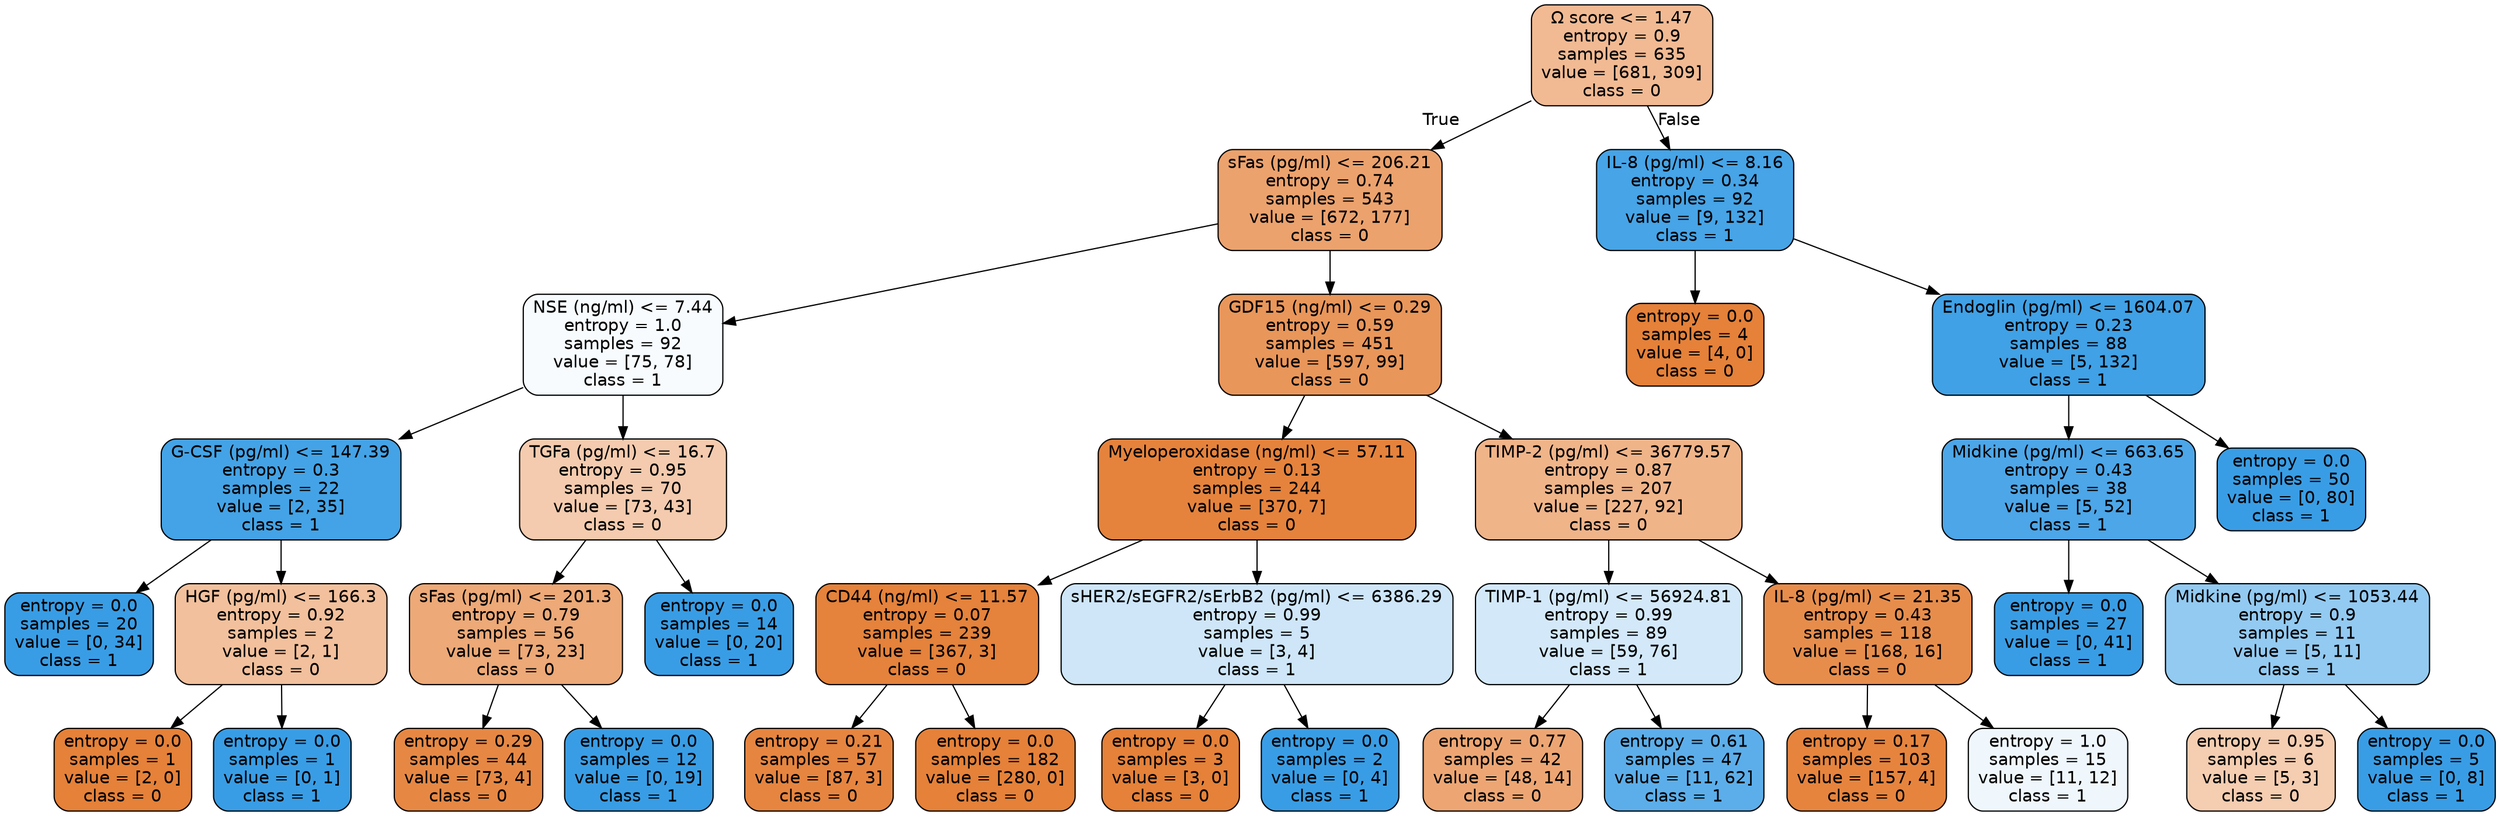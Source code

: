 digraph Tree {
node [shape=box, style="filled, rounded", color="black", fontname="helvetica"] ;
edge [fontname="helvetica"] ;
0 [label="Ω score <= 1.47\nentropy = 0.9\nsamples = 635\nvalue = [681, 309]\nclass = 0", fillcolor="#f1ba93"] ;
1 [label="sFas (pg/ml) <= 206.21\nentropy = 0.74\nsamples = 543\nvalue = [672, 177]\nclass = 0", fillcolor="#eca26d"] ;
0 -> 1 [labeldistance=2.5, labelangle=45, headlabel="True"] ;
2 [label="NSE (ng/ml) <= 7.44\nentropy = 1.0\nsamples = 92\nvalue = [75, 78]\nclass = 1", fillcolor="#f7fbfe"] ;
1 -> 2 ;
3 [label="G-CSF (pg/ml) <= 147.39\nentropy = 0.3\nsamples = 22\nvalue = [2, 35]\nclass = 1", fillcolor="#44a3e6"] ;
2 -> 3 ;
4 [label="entropy = 0.0\nsamples = 20\nvalue = [0, 34]\nclass = 1", fillcolor="#399de5"] ;
3 -> 4 ;
5 [label="HGF (pg/ml) <= 166.3\nentropy = 0.92\nsamples = 2\nvalue = [2, 1]\nclass = 0", fillcolor="#f2c09c"] ;
3 -> 5 ;
6 [label="entropy = 0.0\nsamples = 1\nvalue = [2, 0]\nclass = 0", fillcolor="#e58139"] ;
5 -> 6 ;
7 [label="entropy = 0.0\nsamples = 1\nvalue = [0, 1]\nclass = 1", fillcolor="#399de5"] ;
5 -> 7 ;
8 [label="TGFa (pg/ml) <= 16.7\nentropy = 0.95\nsamples = 70\nvalue = [73, 43]\nclass = 0", fillcolor="#f4cbae"] ;
2 -> 8 ;
9 [label="sFas (pg/ml) <= 201.3\nentropy = 0.79\nsamples = 56\nvalue = [73, 23]\nclass = 0", fillcolor="#eda977"] ;
8 -> 9 ;
10 [label="entropy = 0.29\nsamples = 44\nvalue = [73, 4]\nclass = 0", fillcolor="#e68844"] ;
9 -> 10 ;
11 [label="entropy = 0.0\nsamples = 12\nvalue = [0, 19]\nclass = 1", fillcolor="#399de5"] ;
9 -> 11 ;
12 [label="entropy = 0.0\nsamples = 14\nvalue = [0, 20]\nclass = 1", fillcolor="#399de5"] ;
8 -> 12 ;
13 [label="GDF15 (ng/ml) <= 0.29\nentropy = 0.59\nsamples = 451\nvalue = [597, 99]\nclass = 0", fillcolor="#e9965a"] ;
1 -> 13 ;
14 [label="Myeloperoxidase (ng/ml) <= 57.11\nentropy = 0.13\nsamples = 244\nvalue = [370, 7]\nclass = 0", fillcolor="#e5833d"] ;
13 -> 14 ;
15 [label="CD44 (ng/ml) <= 11.57\nentropy = 0.07\nsamples = 239\nvalue = [367, 3]\nclass = 0", fillcolor="#e5823b"] ;
14 -> 15 ;
16 [label="entropy = 0.21\nsamples = 57\nvalue = [87, 3]\nclass = 0", fillcolor="#e68540"] ;
15 -> 16 ;
17 [label="entropy = 0.0\nsamples = 182\nvalue = [280, 0]\nclass = 0", fillcolor="#e58139"] ;
15 -> 17 ;
18 [label="sHER2/sEGFR2/sErbB2 (pg/ml) <= 6386.29\nentropy = 0.99\nsamples = 5\nvalue = [3, 4]\nclass = 1", fillcolor="#cee6f8"] ;
14 -> 18 ;
19 [label="entropy = 0.0\nsamples = 3\nvalue = [3, 0]\nclass = 0", fillcolor="#e58139"] ;
18 -> 19 ;
20 [label="entropy = 0.0\nsamples = 2\nvalue = [0, 4]\nclass = 1", fillcolor="#399de5"] ;
18 -> 20 ;
21 [label="TIMP-2 (pg/ml) <= 36779.57\nentropy = 0.87\nsamples = 207\nvalue = [227, 92]\nclass = 0", fillcolor="#f0b489"] ;
13 -> 21 ;
22 [label="TIMP-1 (pg/ml) <= 56924.81\nentropy = 0.99\nsamples = 89\nvalue = [59, 76]\nclass = 1", fillcolor="#d3e9f9"] ;
21 -> 22 ;
23 [label="entropy = 0.77\nsamples = 42\nvalue = [48, 14]\nclass = 0", fillcolor="#eda673"] ;
22 -> 23 ;
24 [label="entropy = 0.61\nsamples = 47\nvalue = [11, 62]\nclass = 1", fillcolor="#5caeea"] ;
22 -> 24 ;
25 [label="IL-8 (pg/ml) <= 21.35\nentropy = 0.43\nsamples = 118\nvalue = [168, 16]\nclass = 0", fillcolor="#e78d4c"] ;
21 -> 25 ;
26 [label="entropy = 0.17\nsamples = 103\nvalue = [157, 4]\nclass = 0", fillcolor="#e6843e"] ;
25 -> 26 ;
27 [label="entropy = 1.0\nsamples = 15\nvalue = [11, 12]\nclass = 1", fillcolor="#eff7fd"] ;
25 -> 27 ;
28 [label="IL-8 (pg/ml) <= 8.16\nentropy = 0.34\nsamples = 92\nvalue = [9, 132]\nclass = 1", fillcolor="#46a4e7"] ;
0 -> 28 [labeldistance=2.5, labelangle=-45, headlabel="False"] ;
29 [label="entropy = 0.0\nsamples = 4\nvalue = [4, 0]\nclass = 0", fillcolor="#e58139"] ;
28 -> 29 ;
30 [label="Endoglin (pg/ml) <= 1604.07\nentropy = 0.23\nsamples = 88\nvalue = [5, 132]\nclass = 1", fillcolor="#40a1e6"] ;
28 -> 30 ;
31 [label="Midkine (pg/ml) <= 663.65\nentropy = 0.43\nsamples = 38\nvalue = [5, 52]\nclass = 1", fillcolor="#4ca6e8"] ;
30 -> 31 ;
32 [label="entropy = 0.0\nsamples = 27\nvalue = [0, 41]\nclass = 1", fillcolor="#399de5"] ;
31 -> 32 ;
33 [label="Midkine (pg/ml) <= 1053.44\nentropy = 0.9\nsamples = 11\nvalue = [5, 11]\nclass = 1", fillcolor="#93caf1"] ;
31 -> 33 ;
34 [label="entropy = 0.95\nsamples = 6\nvalue = [5, 3]\nclass = 0", fillcolor="#f5cdb0"] ;
33 -> 34 ;
35 [label="entropy = 0.0\nsamples = 5\nvalue = [0, 8]\nclass = 1", fillcolor="#399de5"] ;
33 -> 35 ;
36 [label="entropy = 0.0\nsamples = 50\nvalue = [0, 80]\nclass = 1", fillcolor="#399de5"] ;
30 -> 36 ;
}